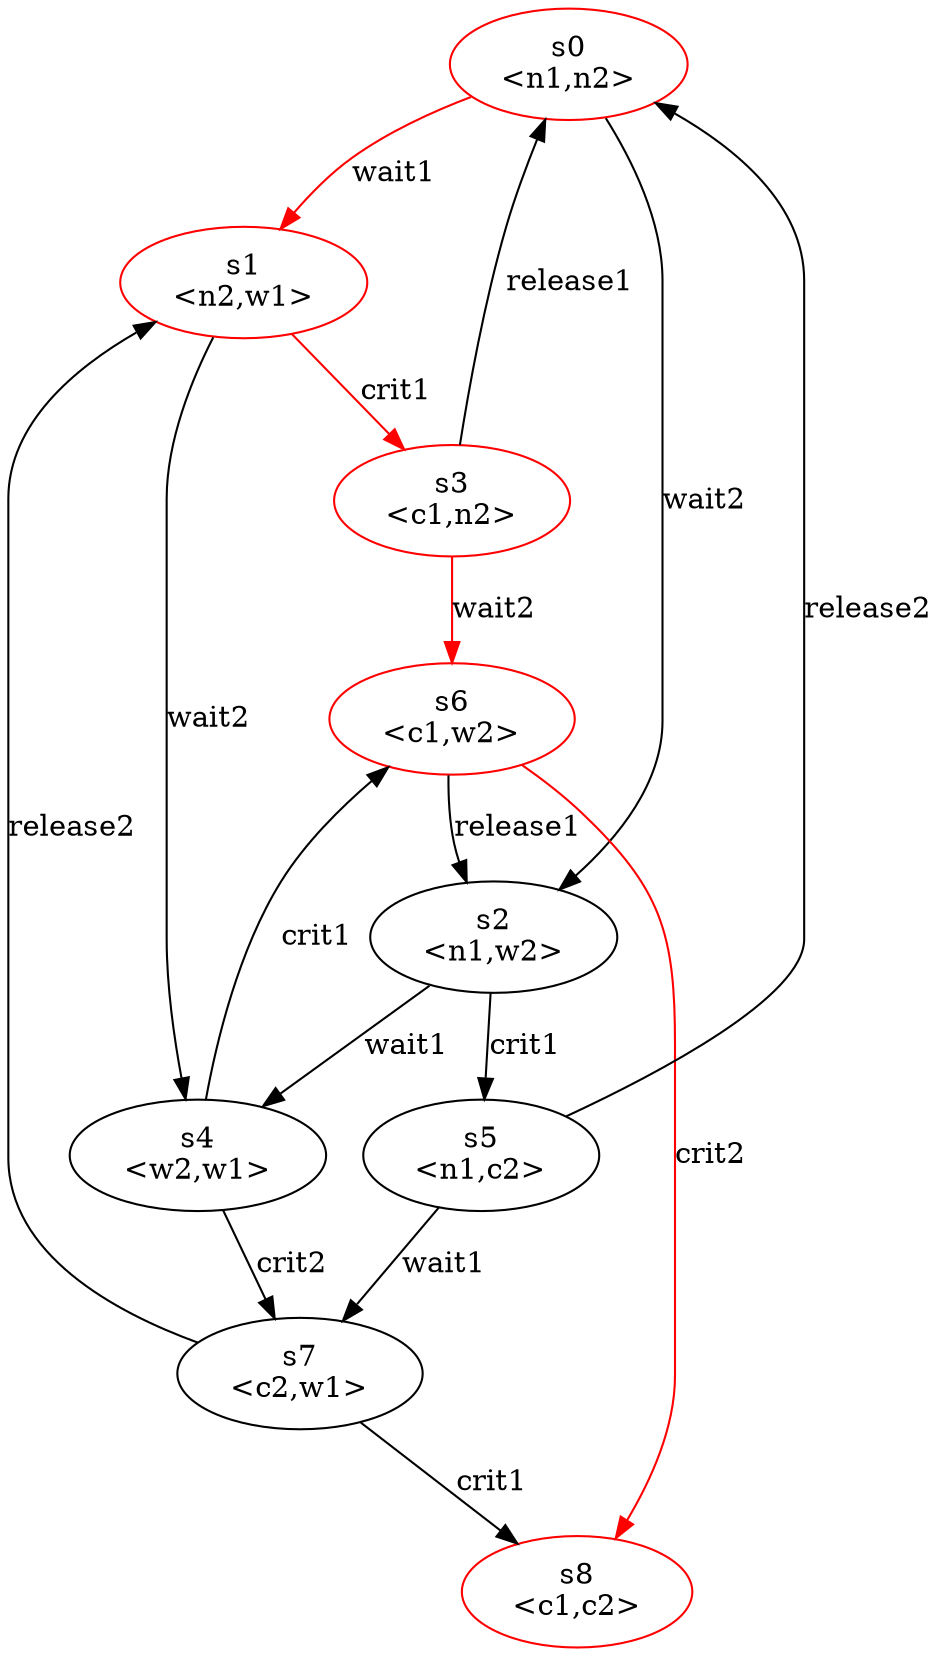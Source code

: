 // Transition System
digraph {
	s0 [label="s0
<n1,n2>" color=red]
	s1 [label="s1
<n2,w1>" color=red]
	s3 [label="s3
<c1,n2>" color=red]
	s6 [label="s6
<c1,w2>" color=red]
	s8 [label="s8
<c1,c2>" color=red]
	s7 [label="s7
<c2,w1>"]
	s4 [label="s4
<w2,w1>"]
	s5 [label="s5
<n1,c2>"]
	s2 [label="s2
<n1,w2>"]
	s0 -> s1 [label=wait1 color=red]
	s0 -> s2 [label=wait2]
	s1 -> s3 [label=crit1 color=red]
	s1 -> s4 [label=wait2]
	s2 -> s4 [label=wait1]
	s2 -> s5 [label=crit1]
	s3 -> s0 [label=release1]
	s3 -> s6 [label=wait2 color=red]
	s4 -> s6 [label=crit1]
	s4 -> s7 [label=crit2]
	s5 -> s0 [label=release2]
	s5 -> s7 [label=wait1]
	s6 -> s2 [label=release1]
	s7 -> s1 [label=release2]
	s6 -> s8 [label=crit2 color=red]
	s7 -> s8 [label=crit1]
}
